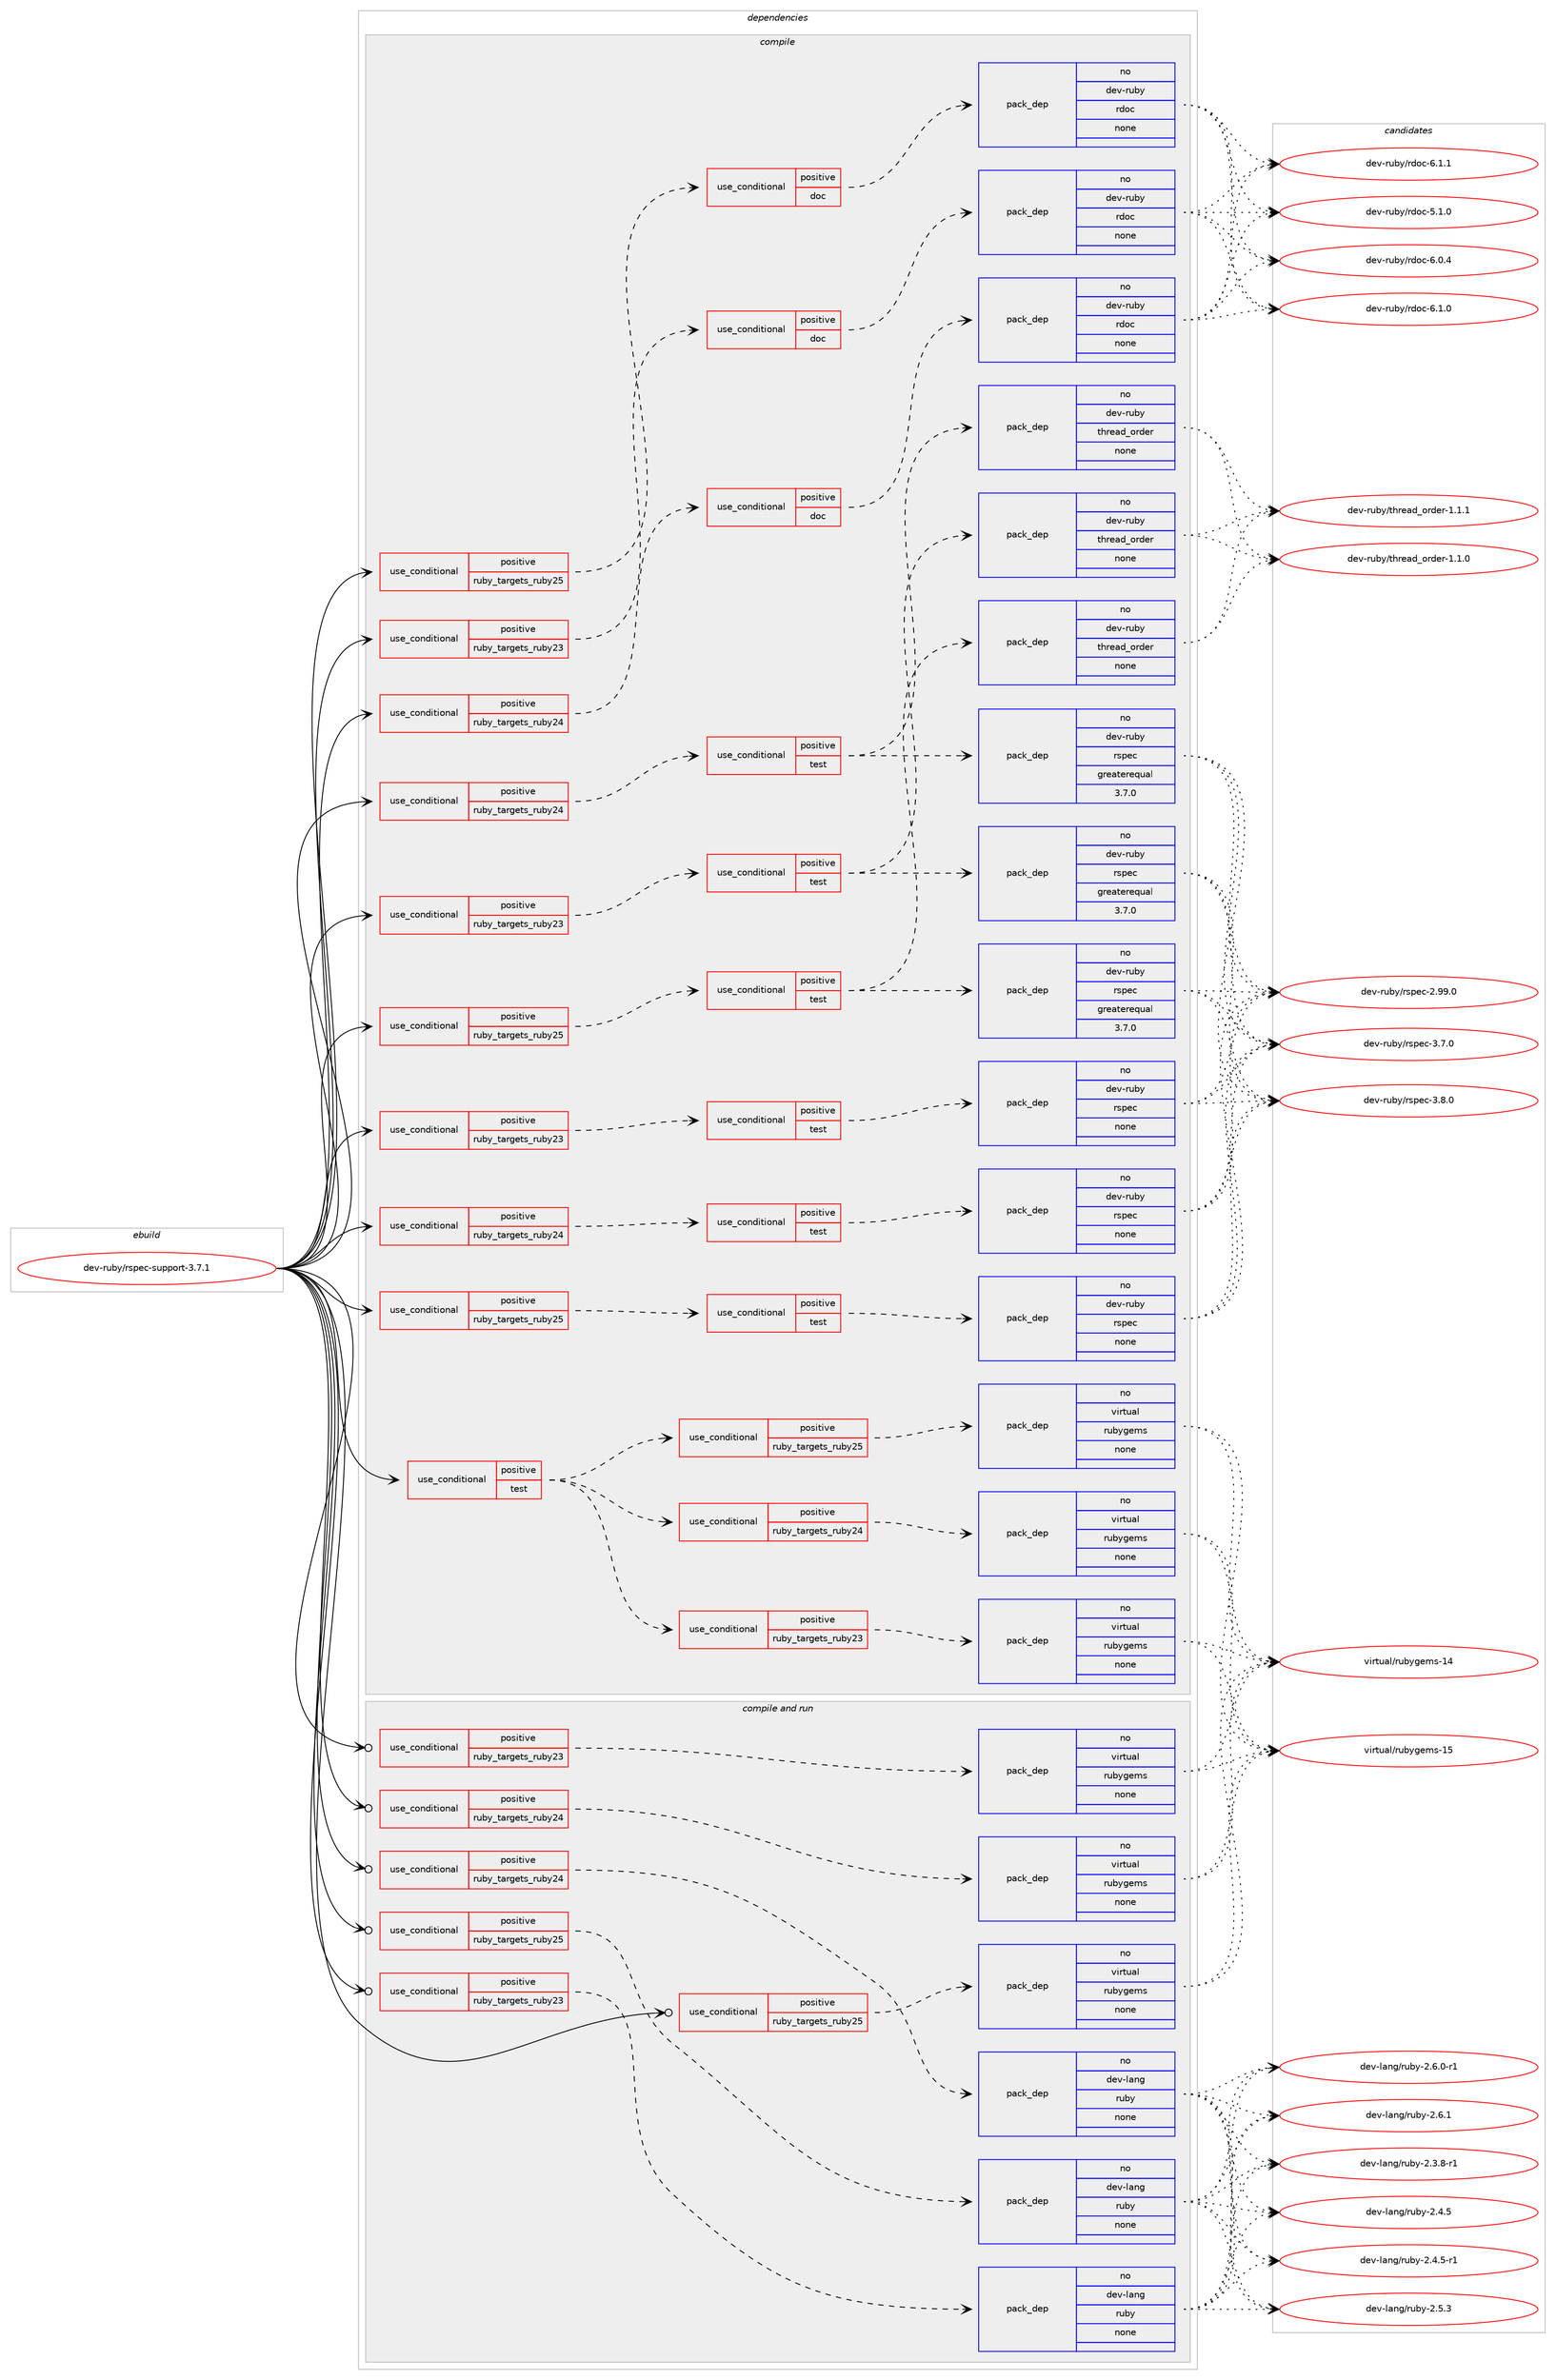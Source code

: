 digraph prolog {

# *************
# Graph options
# *************

newrank=true;
concentrate=true;
compound=true;
graph [rankdir=LR,fontname=Helvetica,fontsize=10,ranksep=1.5];#, ranksep=2.5, nodesep=0.2];
edge  [arrowhead=vee];
node  [fontname=Helvetica,fontsize=10];

# **********
# The ebuild
# **********

subgraph cluster_leftcol {
color=gray;
rank=same;
label=<<i>ebuild</i>>;
id [label="dev-ruby/rspec-support-3.7.1", color=red, width=4, href="../dev-ruby/rspec-support-3.7.1.svg"];
}

# ****************
# The dependencies
# ****************

subgraph cluster_midcol {
color=gray;
label=<<i>dependencies</i>>;
subgraph cluster_compile {
fillcolor="#eeeeee";
style=filled;
label=<<i>compile</i>>;
subgraph cond414529 {
dependency1521663 [label=<<TABLE BORDER="0" CELLBORDER="1" CELLSPACING="0" CELLPADDING="4"><TR><TD ROWSPAN="3" CELLPADDING="10">use_conditional</TD></TR><TR><TD>positive</TD></TR><TR><TD>ruby_targets_ruby23</TD></TR></TABLE>>, shape=none, color=red];
subgraph cond414530 {
dependency1521664 [label=<<TABLE BORDER="0" CELLBORDER="1" CELLSPACING="0" CELLPADDING="4"><TR><TD ROWSPAN="3" CELLPADDING="10">use_conditional</TD></TR><TR><TD>positive</TD></TR><TR><TD>doc</TD></TR></TABLE>>, shape=none, color=red];
subgraph pack1083628 {
dependency1521665 [label=<<TABLE BORDER="0" CELLBORDER="1" CELLSPACING="0" CELLPADDING="4" WIDTH="220"><TR><TD ROWSPAN="6" CELLPADDING="30">pack_dep</TD></TR><TR><TD WIDTH="110">no</TD></TR><TR><TD>dev-ruby</TD></TR><TR><TD>rdoc</TD></TR><TR><TD>none</TD></TR><TR><TD></TD></TR></TABLE>>, shape=none, color=blue];
}
dependency1521664:e -> dependency1521665:w [weight=20,style="dashed",arrowhead="vee"];
}
dependency1521663:e -> dependency1521664:w [weight=20,style="dashed",arrowhead="vee"];
}
id:e -> dependency1521663:w [weight=20,style="solid",arrowhead="vee"];
subgraph cond414531 {
dependency1521666 [label=<<TABLE BORDER="0" CELLBORDER="1" CELLSPACING="0" CELLPADDING="4"><TR><TD ROWSPAN="3" CELLPADDING="10">use_conditional</TD></TR><TR><TD>positive</TD></TR><TR><TD>ruby_targets_ruby23</TD></TR></TABLE>>, shape=none, color=red];
subgraph cond414532 {
dependency1521667 [label=<<TABLE BORDER="0" CELLBORDER="1" CELLSPACING="0" CELLPADDING="4"><TR><TD ROWSPAN="3" CELLPADDING="10">use_conditional</TD></TR><TR><TD>positive</TD></TR><TR><TD>test</TD></TR></TABLE>>, shape=none, color=red];
subgraph pack1083629 {
dependency1521668 [label=<<TABLE BORDER="0" CELLBORDER="1" CELLSPACING="0" CELLPADDING="4" WIDTH="220"><TR><TD ROWSPAN="6" CELLPADDING="30">pack_dep</TD></TR><TR><TD WIDTH="110">no</TD></TR><TR><TD>dev-ruby</TD></TR><TR><TD>rspec</TD></TR><TR><TD>greaterequal</TD></TR><TR><TD>3.7.0</TD></TR></TABLE>>, shape=none, color=blue];
}
dependency1521667:e -> dependency1521668:w [weight=20,style="dashed",arrowhead="vee"];
subgraph pack1083630 {
dependency1521669 [label=<<TABLE BORDER="0" CELLBORDER="1" CELLSPACING="0" CELLPADDING="4" WIDTH="220"><TR><TD ROWSPAN="6" CELLPADDING="30">pack_dep</TD></TR><TR><TD WIDTH="110">no</TD></TR><TR><TD>dev-ruby</TD></TR><TR><TD>thread_order</TD></TR><TR><TD>none</TD></TR><TR><TD></TD></TR></TABLE>>, shape=none, color=blue];
}
dependency1521667:e -> dependency1521669:w [weight=20,style="dashed",arrowhead="vee"];
}
dependency1521666:e -> dependency1521667:w [weight=20,style="dashed",arrowhead="vee"];
}
id:e -> dependency1521666:w [weight=20,style="solid",arrowhead="vee"];
subgraph cond414533 {
dependency1521670 [label=<<TABLE BORDER="0" CELLBORDER="1" CELLSPACING="0" CELLPADDING="4"><TR><TD ROWSPAN="3" CELLPADDING="10">use_conditional</TD></TR><TR><TD>positive</TD></TR><TR><TD>ruby_targets_ruby23</TD></TR></TABLE>>, shape=none, color=red];
subgraph cond414534 {
dependency1521671 [label=<<TABLE BORDER="0" CELLBORDER="1" CELLSPACING="0" CELLPADDING="4"><TR><TD ROWSPAN="3" CELLPADDING="10">use_conditional</TD></TR><TR><TD>positive</TD></TR><TR><TD>test</TD></TR></TABLE>>, shape=none, color=red];
subgraph pack1083631 {
dependency1521672 [label=<<TABLE BORDER="0" CELLBORDER="1" CELLSPACING="0" CELLPADDING="4" WIDTH="220"><TR><TD ROWSPAN="6" CELLPADDING="30">pack_dep</TD></TR><TR><TD WIDTH="110">no</TD></TR><TR><TD>dev-ruby</TD></TR><TR><TD>rspec</TD></TR><TR><TD>none</TD></TR><TR><TD></TD></TR></TABLE>>, shape=none, color=blue];
}
dependency1521671:e -> dependency1521672:w [weight=20,style="dashed",arrowhead="vee"];
}
dependency1521670:e -> dependency1521671:w [weight=20,style="dashed",arrowhead="vee"];
}
id:e -> dependency1521670:w [weight=20,style="solid",arrowhead="vee"];
subgraph cond414535 {
dependency1521673 [label=<<TABLE BORDER="0" CELLBORDER="1" CELLSPACING="0" CELLPADDING="4"><TR><TD ROWSPAN="3" CELLPADDING="10">use_conditional</TD></TR><TR><TD>positive</TD></TR><TR><TD>ruby_targets_ruby24</TD></TR></TABLE>>, shape=none, color=red];
subgraph cond414536 {
dependency1521674 [label=<<TABLE BORDER="0" CELLBORDER="1" CELLSPACING="0" CELLPADDING="4"><TR><TD ROWSPAN="3" CELLPADDING="10">use_conditional</TD></TR><TR><TD>positive</TD></TR><TR><TD>doc</TD></TR></TABLE>>, shape=none, color=red];
subgraph pack1083632 {
dependency1521675 [label=<<TABLE BORDER="0" CELLBORDER="1" CELLSPACING="0" CELLPADDING="4" WIDTH="220"><TR><TD ROWSPAN="6" CELLPADDING="30">pack_dep</TD></TR><TR><TD WIDTH="110">no</TD></TR><TR><TD>dev-ruby</TD></TR><TR><TD>rdoc</TD></TR><TR><TD>none</TD></TR><TR><TD></TD></TR></TABLE>>, shape=none, color=blue];
}
dependency1521674:e -> dependency1521675:w [weight=20,style="dashed",arrowhead="vee"];
}
dependency1521673:e -> dependency1521674:w [weight=20,style="dashed",arrowhead="vee"];
}
id:e -> dependency1521673:w [weight=20,style="solid",arrowhead="vee"];
subgraph cond414537 {
dependency1521676 [label=<<TABLE BORDER="0" CELLBORDER="1" CELLSPACING="0" CELLPADDING="4"><TR><TD ROWSPAN="3" CELLPADDING="10">use_conditional</TD></TR><TR><TD>positive</TD></TR><TR><TD>ruby_targets_ruby24</TD></TR></TABLE>>, shape=none, color=red];
subgraph cond414538 {
dependency1521677 [label=<<TABLE BORDER="0" CELLBORDER="1" CELLSPACING="0" CELLPADDING="4"><TR><TD ROWSPAN="3" CELLPADDING="10">use_conditional</TD></TR><TR><TD>positive</TD></TR><TR><TD>test</TD></TR></TABLE>>, shape=none, color=red];
subgraph pack1083633 {
dependency1521678 [label=<<TABLE BORDER="0" CELLBORDER="1" CELLSPACING="0" CELLPADDING="4" WIDTH="220"><TR><TD ROWSPAN="6" CELLPADDING="30">pack_dep</TD></TR><TR><TD WIDTH="110">no</TD></TR><TR><TD>dev-ruby</TD></TR><TR><TD>rspec</TD></TR><TR><TD>greaterequal</TD></TR><TR><TD>3.7.0</TD></TR></TABLE>>, shape=none, color=blue];
}
dependency1521677:e -> dependency1521678:w [weight=20,style="dashed",arrowhead="vee"];
subgraph pack1083634 {
dependency1521679 [label=<<TABLE BORDER="0" CELLBORDER="1" CELLSPACING="0" CELLPADDING="4" WIDTH="220"><TR><TD ROWSPAN="6" CELLPADDING="30">pack_dep</TD></TR><TR><TD WIDTH="110">no</TD></TR><TR><TD>dev-ruby</TD></TR><TR><TD>thread_order</TD></TR><TR><TD>none</TD></TR><TR><TD></TD></TR></TABLE>>, shape=none, color=blue];
}
dependency1521677:e -> dependency1521679:w [weight=20,style="dashed",arrowhead="vee"];
}
dependency1521676:e -> dependency1521677:w [weight=20,style="dashed",arrowhead="vee"];
}
id:e -> dependency1521676:w [weight=20,style="solid",arrowhead="vee"];
subgraph cond414539 {
dependency1521680 [label=<<TABLE BORDER="0" CELLBORDER="1" CELLSPACING="0" CELLPADDING="4"><TR><TD ROWSPAN="3" CELLPADDING="10">use_conditional</TD></TR><TR><TD>positive</TD></TR><TR><TD>ruby_targets_ruby24</TD></TR></TABLE>>, shape=none, color=red];
subgraph cond414540 {
dependency1521681 [label=<<TABLE BORDER="0" CELLBORDER="1" CELLSPACING="0" CELLPADDING="4"><TR><TD ROWSPAN="3" CELLPADDING="10">use_conditional</TD></TR><TR><TD>positive</TD></TR><TR><TD>test</TD></TR></TABLE>>, shape=none, color=red];
subgraph pack1083635 {
dependency1521682 [label=<<TABLE BORDER="0" CELLBORDER="1" CELLSPACING="0" CELLPADDING="4" WIDTH="220"><TR><TD ROWSPAN="6" CELLPADDING="30">pack_dep</TD></TR><TR><TD WIDTH="110">no</TD></TR><TR><TD>dev-ruby</TD></TR><TR><TD>rspec</TD></TR><TR><TD>none</TD></TR><TR><TD></TD></TR></TABLE>>, shape=none, color=blue];
}
dependency1521681:e -> dependency1521682:w [weight=20,style="dashed",arrowhead="vee"];
}
dependency1521680:e -> dependency1521681:w [weight=20,style="dashed",arrowhead="vee"];
}
id:e -> dependency1521680:w [weight=20,style="solid",arrowhead="vee"];
subgraph cond414541 {
dependency1521683 [label=<<TABLE BORDER="0" CELLBORDER="1" CELLSPACING="0" CELLPADDING="4"><TR><TD ROWSPAN="3" CELLPADDING="10">use_conditional</TD></TR><TR><TD>positive</TD></TR><TR><TD>ruby_targets_ruby25</TD></TR></TABLE>>, shape=none, color=red];
subgraph cond414542 {
dependency1521684 [label=<<TABLE BORDER="0" CELLBORDER="1" CELLSPACING="0" CELLPADDING="4"><TR><TD ROWSPAN="3" CELLPADDING="10">use_conditional</TD></TR><TR><TD>positive</TD></TR><TR><TD>doc</TD></TR></TABLE>>, shape=none, color=red];
subgraph pack1083636 {
dependency1521685 [label=<<TABLE BORDER="0" CELLBORDER="1" CELLSPACING="0" CELLPADDING="4" WIDTH="220"><TR><TD ROWSPAN="6" CELLPADDING="30">pack_dep</TD></TR><TR><TD WIDTH="110">no</TD></TR><TR><TD>dev-ruby</TD></TR><TR><TD>rdoc</TD></TR><TR><TD>none</TD></TR><TR><TD></TD></TR></TABLE>>, shape=none, color=blue];
}
dependency1521684:e -> dependency1521685:w [weight=20,style="dashed",arrowhead="vee"];
}
dependency1521683:e -> dependency1521684:w [weight=20,style="dashed",arrowhead="vee"];
}
id:e -> dependency1521683:w [weight=20,style="solid",arrowhead="vee"];
subgraph cond414543 {
dependency1521686 [label=<<TABLE BORDER="0" CELLBORDER="1" CELLSPACING="0" CELLPADDING="4"><TR><TD ROWSPAN="3" CELLPADDING="10">use_conditional</TD></TR><TR><TD>positive</TD></TR><TR><TD>ruby_targets_ruby25</TD></TR></TABLE>>, shape=none, color=red];
subgraph cond414544 {
dependency1521687 [label=<<TABLE BORDER="0" CELLBORDER="1" CELLSPACING="0" CELLPADDING="4"><TR><TD ROWSPAN="3" CELLPADDING="10">use_conditional</TD></TR><TR><TD>positive</TD></TR><TR><TD>test</TD></TR></TABLE>>, shape=none, color=red];
subgraph pack1083637 {
dependency1521688 [label=<<TABLE BORDER="0" CELLBORDER="1" CELLSPACING="0" CELLPADDING="4" WIDTH="220"><TR><TD ROWSPAN="6" CELLPADDING="30">pack_dep</TD></TR><TR><TD WIDTH="110">no</TD></TR><TR><TD>dev-ruby</TD></TR><TR><TD>rspec</TD></TR><TR><TD>greaterequal</TD></TR><TR><TD>3.7.0</TD></TR></TABLE>>, shape=none, color=blue];
}
dependency1521687:e -> dependency1521688:w [weight=20,style="dashed",arrowhead="vee"];
subgraph pack1083638 {
dependency1521689 [label=<<TABLE BORDER="0" CELLBORDER="1" CELLSPACING="0" CELLPADDING="4" WIDTH="220"><TR><TD ROWSPAN="6" CELLPADDING="30">pack_dep</TD></TR><TR><TD WIDTH="110">no</TD></TR><TR><TD>dev-ruby</TD></TR><TR><TD>thread_order</TD></TR><TR><TD>none</TD></TR><TR><TD></TD></TR></TABLE>>, shape=none, color=blue];
}
dependency1521687:e -> dependency1521689:w [weight=20,style="dashed",arrowhead="vee"];
}
dependency1521686:e -> dependency1521687:w [weight=20,style="dashed",arrowhead="vee"];
}
id:e -> dependency1521686:w [weight=20,style="solid",arrowhead="vee"];
subgraph cond414545 {
dependency1521690 [label=<<TABLE BORDER="0" CELLBORDER="1" CELLSPACING="0" CELLPADDING="4"><TR><TD ROWSPAN="3" CELLPADDING="10">use_conditional</TD></TR><TR><TD>positive</TD></TR><TR><TD>ruby_targets_ruby25</TD></TR></TABLE>>, shape=none, color=red];
subgraph cond414546 {
dependency1521691 [label=<<TABLE BORDER="0" CELLBORDER="1" CELLSPACING="0" CELLPADDING="4"><TR><TD ROWSPAN="3" CELLPADDING="10">use_conditional</TD></TR><TR><TD>positive</TD></TR><TR><TD>test</TD></TR></TABLE>>, shape=none, color=red];
subgraph pack1083639 {
dependency1521692 [label=<<TABLE BORDER="0" CELLBORDER="1" CELLSPACING="0" CELLPADDING="4" WIDTH="220"><TR><TD ROWSPAN="6" CELLPADDING="30">pack_dep</TD></TR><TR><TD WIDTH="110">no</TD></TR><TR><TD>dev-ruby</TD></TR><TR><TD>rspec</TD></TR><TR><TD>none</TD></TR><TR><TD></TD></TR></TABLE>>, shape=none, color=blue];
}
dependency1521691:e -> dependency1521692:w [weight=20,style="dashed",arrowhead="vee"];
}
dependency1521690:e -> dependency1521691:w [weight=20,style="dashed",arrowhead="vee"];
}
id:e -> dependency1521690:w [weight=20,style="solid",arrowhead="vee"];
subgraph cond414547 {
dependency1521693 [label=<<TABLE BORDER="0" CELLBORDER="1" CELLSPACING="0" CELLPADDING="4"><TR><TD ROWSPAN="3" CELLPADDING="10">use_conditional</TD></TR><TR><TD>positive</TD></TR><TR><TD>test</TD></TR></TABLE>>, shape=none, color=red];
subgraph cond414548 {
dependency1521694 [label=<<TABLE BORDER="0" CELLBORDER="1" CELLSPACING="0" CELLPADDING="4"><TR><TD ROWSPAN="3" CELLPADDING="10">use_conditional</TD></TR><TR><TD>positive</TD></TR><TR><TD>ruby_targets_ruby23</TD></TR></TABLE>>, shape=none, color=red];
subgraph pack1083640 {
dependency1521695 [label=<<TABLE BORDER="0" CELLBORDER="1" CELLSPACING="0" CELLPADDING="4" WIDTH="220"><TR><TD ROWSPAN="6" CELLPADDING="30">pack_dep</TD></TR><TR><TD WIDTH="110">no</TD></TR><TR><TD>virtual</TD></TR><TR><TD>rubygems</TD></TR><TR><TD>none</TD></TR><TR><TD></TD></TR></TABLE>>, shape=none, color=blue];
}
dependency1521694:e -> dependency1521695:w [weight=20,style="dashed",arrowhead="vee"];
}
dependency1521693:e -> dependency1521694:w [weight=20,style="dashed",arrowhead="vee"];
subgraph cond414549 {
dependency1521696 [label=<<TABLE BORDER="0" CELLBORDER="1" CELLSPACING="0" CELLPADDING="4"><TR><TD ROWSPAN="3" CELLPADDING="10">use_conditional</TD></TR><TR><TD>positive</TD></TR><TR><TD>ruby_targets_ruby24</TD></TR></TABLE>>, shape=none, color=red];
subgraph pack1083641 {
dependency1521697 [label=<<TABLE BORDER="0" CELLBORDER="1" CELLSPACING="0" CELLPADDING="4" WIDTH="220"><TR><TD ROWSPAN="6" CELLPADDING="30">pack_dep</TD></TR><TR><TD WIDTH="110">no</TD></TR><TR><TD>virtual</TD></TR><TR><TD>rubygems</TD></TR><TR><TD>none</TD></TR><TR><TD></TD></TR></TABLE>>, shape=none, color=blue];
}
dependency1521696:e -> dependency1521697:w [weight=20,style="dashed",arrowhead="vee"];
}
dependency1521693:e -> dependency1521696:w [weight=20,style="dashed",arrowhead="vee"];
subgraph cond414550 {
dependency1521698 [label=<<TABLE BORDER="0" CELLBORDER="1" CELLSPACING="0" CELLPADDING="4"><TR><TD ROWSPAN="3" CELLPADDING="10">use_conditional</TD></TR><TR><TD>positive</TD></TR><TR><TD>ruby_targets_ruby25</TD></TR></TABLE>>, shape=none, color=red];
subgraph pack1083642 {
dependency1521699 [label=<<TABLE BORDER="0" CELLBORDER="1" CELLSPACING="0" CELLPADDING="4" WIDTH="220"><TR><TD ROWSPAN="6" CELLPADDING="30">pack_dep</TD></TR><TR><TD WIDTH="110">no</TD></TR><TR><TD>virtual</TD></TR><TR><TD>rubygems</TD></TR><TR><TD>none</TD></TR><TR><TD></TD></TR></TABLE>>, shape=none, color=blue];
}
dependency1521698:e -> dependency1521699:w [weight=20,style="dashed",arrowhead="vee"];
}
dependency1521693:e -> dependency1521698:w [weight=20,style="dashed",arrowhead="vee"];
}
id:e -> dependency1521693:w [weight=20,style="solid",arrowhead="vee"];
}
subgraph cluster_compileandrun {
fillcolor="#eeeeee";
style=filled;
label=<<i>compile and run</i>>;
subgraph cond414551 {
dependency1521700 [label=<<TABLE BORDER="0" CELLBORDER="1" CELLSPACING="0" CELLPADDING="4"><TR><TD ROWSPAN="3" CELLPADDING="10">use_conditional</TD></TR><TR><TD>positive</TD></TR><TR><TD>ruby_targets_ruby23</TD></TR></TABLE>>, shape=none, color=red];
subgraph pack1083643 {
dependency1521701 [label=<<TABLE BORDER="0" CELLBORDER="1" CELLSPACING="0" CELLPADDING="4" WIDTH="220"><TR><TD ROWSPAN="6" CELLPADDING="30">pack_dep</TD></TR><TR><TD WIDTH="110">no</TD></TR><TR><TD>dev-lang</TD></TR><TR><TD>ruby</TD></TR><TR><TD>none</TD></TR><TR><TD></TD></TR></TABLE>>, shape=none, color=blue];
}
dependency1521700:e -> dependency1521701:w [weight=20,style="dashed",arrowhead="vee"];
}
id:e -> dependency1521700:w [weight=20,style="solid",arrowhead="odotvee"];
subgraph cond414552 {
dependency1521702 [label=<<TABLE BORDER="0" CELLBORDER="1" CELLSPACING="0" CELLPADDING="4"><TR><TD ROWSPAN="3" CELLPADDING="10">use_conditional</TD></TR><TR><TD>positive</TD></TR><TR><TD>ruby_targets_ruby23</TD></TR></TABLE>>, shape=none, color=red];
subgraph pack1083644 {
dependency1521703 [label=<<TABLE BORDER="0" CELLBORDER="1" CELLSPACING="0" CELLPADDING="4" WIDTH="220"><TR><TD ROWSPAN="6" CELLPADDING="30">pack_dep</TD></TR><TR><TD WIDTH="110">no</TD></TR><TR><TD>virtual</TD></TR><TR><TD>rubygems</TD></TR><TR><TD>none</TD></TR><TR><TD></TD></TR></TABLE>>, shape=none, color=blue];
}
dependency1521702:e -> dependency1521703:w [weight=20,style="dashed",arrowhead="vee"];
}
id:e -> dependency1521702:w [weight=20,style="solid",arrowhead="odotvee"];
subgraph cond414553 {
dependency1521704 [label=<<TABLE BORDER="0" CELLBORDER="1" CELLSPACING="0" CELLPADDING="4"><TR><TD ROWSPAN="3" CELLPADDING="10">use_conditional</TD></TR><TR><TD>positive</TD></TR><TR><TD>ruby_targets_ruby24</TD></TR></TABLE>>, shape=none, color=red];
subgraph pack1083645 {
dependency1521705 [label=<<TABLE BORDER="0" CELLBORDER="1" CELLSPACING="0" CELLPADDING="4" WIDTH="220"><TR><TD ROWSPAN="6" CELLPADDING="30">pack_dep</TD></TR><TR><TD WIDTH="110">no</TD></TR><TR><TD>dev-lang</TD></TR><TR><TD>ruby</TD></TR><TR><TD>none</TD></TR><TR><TD></TD></TR></TABLE>>, shape=none, color=blue];
}
dependency1521704:e -> dependency1521705:w [weight=20,style="dashed",arrowhead="vee"];
}
id:e -> dependency1521704:w [weight=20,style="solid",arrowhead="odotvee"];
subgraph cond414554 {
dependency1521706 [label=<<TABLE BORDER="0" CELLBORDER="1" CELLSPACING="0" CELLPADDING="4"><TR><TD ROWSPAN="3" CELLPADDING="10">use_conditional</TD></TR><TR><TD>positive</TD></TR><TR><TD>ruby_targets_ruby24</TD></TR></TABLE>>, shape=none, color=red];
subgraph pack1083646 {
dependency1521707 [label=<<TABLE BORDER="0" CELLBORDER="1" CELLSPACING="0" CELLPADDING="4" WIDTH="220"><TR><TD ROWSPAN="6" CELLPADDING="30">pack_dep</TD></TR><TR><TD WIDTH="110">no</TD></TR><TR><TD>virtual</TD></TR><TR><TD>rubygems</TD></TR><TR><TD>none</TD></TR><TR><TD></TD></TR></TABLE>>, shape=none, color=blue];
}
dependency1521706:e -> dependency1521707:w [weight=20,style="dashed",arrowhead="vee"];
}
id:e -> dependency1521706:w [weight=20,style="solid",arrowhead="odotvee"];
subgraph cond414555 {
dependency1521708 [label=<<TABLE BORDER="0" CELLBORDER="1" CELLSPACING="0" CELLPADDING="4"><TR><TD ROWSPAN="3" CELLPADDING="10">use_conditional</TD></TR><TR><TD>positive</TD></TR><TR><TD>ruby_targets_ruby25</TD></TR></TABLE>>, shape=none, color=red];
subgraph pack1083647 {
dependency1521709 [label=<<TABLE BORDER="0" CELLBORDER="1" CELLSPACING="0" CELLPADDING="4" WIDTH="220"><TR><TD ROWSPAN="6" CELLPADDING="30">pack_dep</TD></TR><TR><TD WIDTH="110">no</TD></TR><TR><TD>dev-lang</TD></TR><TR><TD>ruby</TD></TR><TR><TD>none</TD></TR><TR><TD></TD></TR></TABLE>>, shape=none, color=blue];
}
dependency1521708:e -> dependency1521709:w [weight=20,style="dashed",arrowhead="vee"];
}
id:e -> dependency1521708:w [weight=20,style="solid",arrowhead="odotvee"];
subgraph cond414556 {
dependency1521710 [label=<<TABLE BORDER="0" CELLBORDER="1" CELLSPACING="0" CELLPADDING="4"><TR><TD ROWSPAN="3" CELLPADDING="10">use_conditional</TD></TR><TR><TD>positive</TD></TR><TR><TD>ruby_targets_ruby25</TD></TR></TABLE>>, shape=none, color=red];
subgraph pack1083648 {
dependency1521711 [label=<<TABLE BORDER="0" CELLBORDER="1" CELLSPACING="0" CELLPADDING="4" WIDTH="220"><TR><TD ROWSPAN="6" CELLPADDING="30">pack_dep</TD></TR><TR><TD WIDTH="110">no</TD></TR><TR><TD>virtual</TD></TR><TR><TD>rubygems</TD></TR><TR><TD>none</TD></TR><TR><TD></TD></TR></TABLE>>, shape=none, color=blue];
}
dependency1521710:e -> dependency1521711:w [weight=20,style="dashed",arrowhead="vee"];
}
id:e -> dependency1521710:w [weight=20,style="solid",arrowhead="odotvee"];
}
subgraph cluster_run {
fillcolor="#eeeeee";
style=filled;
label=<<i>run</i>>;
}
}

# **************
# The candidates
# **************

subgraph cluster_choices {
rank=same;
color=gray;
label=<<i>candidates</i>>;

subgraph choice1083628 {
color=black;
nodesep=1;
choice10010111845114117981214711410011199455346494648 [label="dev-ruby/rdoc-5.1.0", color=red, width=4,href="../dev-ruby/rdoc-5.1.0.svg"];
choice10010111845114117981214711410011199455446484652 [label="dev-ruby/rdoc-6.0.4", color=red, width=4,href="../dev-ruby/rdoc-6.0.4.svg"];
choice10010111845114117981214711410011199455446494648 [label="dev-ruby/rdoc-6.1.0", color=red, width=4,href="../dev-ruby/rdoc-6.1.0.svg"];
choice10010111845114117981214711410011199455446494649 [label="dev-ruby/rdoc-6.1.1", color=red, width=4,href="../dev-ruby/rdoc-6.1.1.svg"];
dependency1521665:e -> choice10010111845114117981214711410011199455346494648:w [style=dotted,weight="100"];
dependency1521665:e -> choice10010111845114117981214711410011199455446484652:w [style=dotted,weight="100"];
dependency1521665:e -> choice10010111845114117981214711410011199455446494648:w [style=dotted,weight="100"];
dependency1521665:e -> choice10010111845114117981214711410011199455446494649:w [style=dotted,weight="100"];
}
subgraph choice1083629 {
color=black;
nodesep=1;
choice1001011184511411798121471141151121019945504657574648 [label="dev-ruby/rspec-2.99.0", color=red, width=4,href="../dev-ruby/rspec-2.99.0.svg"];
choice10010111845114117981214711411511210199455146554648 [label="dev-ruby/rspec-3.7.0", color=red, width=4,href="../dev-ruby/rspec-3.7.0.svg"];
choice10010111845114117981214711411511210199455146564648 [label="dev-ruby/rspec-3.8.0", color=red, width=4,href="../dev-ruby/rspec-3.8.0.svg"];
dependency1521668:e -> choice1001011184511411798121471141151121019945504657574648:w [style=dotted,weight="100"];
dependency1521668:e -> choice10010111845114117981214711411511210199455146554648:w [style=dotted,weight="100"];
dependency1521668:e -> choice10010111845114117981214711411511210199455146564648:w [style=dotted,weight="100"];
}
subgraph choice1083630 {
color=black;
nodesep=1;
choice1001011184511411798121471161041141019710095111114100101114454946494648 [label="dev-ruby/thread_order-1.1.0", color=red, width=4,href="../dev-ruby/thread_order-1.1.0.svg"];
choice1001011184511411798121471161041141019710095111114100101114454946494649 [label="dev-ruby/thread_order-1.1.1", color=red, width=4,href="../dev-ruby/thread_order-1.1.1.svg"];
dependency1521669:e -> choice1001011184511411798121471161041141019710095111114100101114454946494648:w [style=dotted,weight="100"];
dependency1521669:e -> choice1001011184511411798121471161041141019710095111114100101114454946494649:w [style=dotted,weight="100"];
}
subgraph choice1083631 {
color=black;
nodesep=1;
choice1001011184511411798121471141151121019945504657574648 [label="dev-ruby/rspec-2.99.0", color=red, width=4,href="../dev-ruby/rspec-2.99.0.svg"];
choice10010111845114117981214711411511210199455146554648 [label="dev-ruby/rspec-3.7.0", color=red, width=4,href="../dev-ruby/rspec-3.7.0.svg"];
choice10010111845114117981214711411511210199455146564648 [label="dev-ruby/rspec-3.8.0", color=red, width=4,href="../dev-ruby/rspec-3.8.0.svg"];
dependency1521672:e -> choice1001011184511411798121471141151121019945504657574648:w [style=dotted,weight="100"];
dependency1521672:e -> choice10010111845114117981214711411511210199455146554648:w [style=dotted,weight="100"];
dependency1521672:e -> choice10010111845114117981214711411511210199455146564648:w [style=dotted,weight="100"];
}
subgraph choice1083632 {
color=black;
nodesep=1;
choice10010111845114117981214711410011199455346494648 [label="dev-ruby/rdoc-5.1.0", color=red, width=4,href="../dev-ruby/rdoc-5.1.0.svg"];
choice10010111845114117981214711410011199455446484652 [label="dev-ruby/rdoc-6.0.4", color=red, width=4,href="../dev-ruby/rdoc-6.0.4.svg"];
choice10010111845114117981214711410011199455446494648 [label="dev-ruby/rdoc-6.1.0", color=red, width=4,href="../dev-ruby/rdoc-6.1.0.svg"];
choice10010111845114117981214711410011199455446494649 [label="dev-ruby/rdoc-6.1.1", color=red, width=4,href="../dev-ruby/rdoc-6.1.1.svg"];
dependency1521675:e -> choice10010111845114117981214711410011199455346494648:w [style=dotted,weight="100"];
dependency1521675:e -> choice10010111845114117981214711410011199455446484652:w [style=dotted,weight="100"];
dependency1521675:e -> choice10010111845114117981214711410011199455446494648:w [style=dotted,weight="100"];
dependency1521675:e -> choice10010111845114117981214711410011199455446494649:w [style=dotted,weight="100"];
}
subgraph choice1083633 {
color=black;
nodesep=1;
choice1001011184511411798121471141151121019945504657574648 [label="dev-ruby/rspec-2.99.0", color=red, width=4,href="../dev-ruby/rspec-2.99.0.svg"];
choice10010111845114117981214711411511210199455146554648 [label="dev-ruby/rspec-3.7.0", color=red, width=4,href="../dev-ruby/rspec-3.7.0.svg"];
choice10010111845114117981214711411511210199455146564648 [label="dev-ruby/rspec-3.8.0", color=red, width=4,href="../dev-ruby/rspec-3.8.0.svg"];
dependency1521678:e -> choice1001011184511411798121471141151121019945504657574648:w [style=dotted,weight="100"];
dependency1521678:e -> choice10010111845114117981214711411511210199455146554648:w [style=dotted,weight="100"];
dependency1521678:e -> choice10010111845114117981214711411511210199455146564648:w [style=dotted,weight="100"];
}
subgraph choice1083634 {
color=black;
nodesep=1;
choice1001011184511411798121471161041141019710095111114100101114454946494648 [label="dev-ruby/thread_order-1.1.0", color=red, width=4,href="../dev-ruby/thread_order-1.1.0.svg"];
choice1001011184511411798121471161041141019710095111114100101114454946494649 [label="dev-ruby/thread_order-1.1.1", color=red, width=4,href="../dev-ruby/thread_order-1.1.1.svg"];
dependency1521679:e -> choice1001011184511411798121471161041141019710095111114100101114454946494648:w [style=dotted,weight="100"];
dependency1521679:e -> choice1001011184511411798121471161041141019710095111114100101114454946494649:w [style=dotted,weight="100"];
}
subgraph choice1083635 {
color=black;
nodesep=1;
choice1001011184511411798121471141151121019945504657574648 [label="dev-ruby/rspec-2.99.0", color=red, width=4,href="../dev-ruby/rspec-2.99.0.svg"];
choice10010111845114117981214711411511210199455146554648 [label="dev-ruby/rspec-3.7.0", color=red, width=4,href="../dev-ruby/rspec-3.7.0.svg"];
choice10010111845114117981214711411511210199455146564648 [label="dev-ruby/rspec-3.8.0", color=red, width=4,href="../dev-ruby/rspec-3.8.0.svg"];
dependency1521682:e -> choice1001011184511411798121471141151121019945504657574648:w [style=dotted,weight="100"];
dependency1521682:e -> choice10010111845114117981214711411511210199455146554648:w [style=dotted,weight="100"];
dependency1521682:e -> choice10010111845114117981214711411511210199455146564648:w [style=dotted,weight="100"];
}
subgraph choice1083636 {
color=black;
nodesep=1;
choice10010111845114117981214711410011199455346494648 [label="dev-ruby/rdoc-5.1.0", color=red, width=4,href="../dev-ruby/rdoc-5.1.0.svg"];
choice10010111845114117981214711410011199455446484652 [label="dev-ruby/rdoc-6.0.4", color=red, width=4,href="../dev-ruby/rdoc-6.0.4.svg"];
choice10010111845114117981214711410011199455446494648 [label="dev-ruby/rdoc-6.1.0", color=red, width=4,href="../dev-ruby/rdoc-6.1.0.svg"];
choice10010111845114117981214711410011199455446494649 [label="dev-ruby/rdoc-6.1.1", color=red, width=4,href="../dev-ruby/rdoc-6.1.1.svg"];
dependency1521685:e -> choice10010111845114117981214711410011199455346494648:w [style=dotted,weight="100"];
dependency1521685:e -> choice10010111845114117981214711410011199455446484652:w [style=dotted,weight="100"];
dependency1521685:e -> choice10010111845114117981214711410011199455446494648:w [style=dotted,weight="100"];
dependency1521685:e -> choice10010111845114117981214711410011199455446494649:w [style=dotted,weight="100"];
}
subgraph choice1083637 {
color=black;
nodesep=1;
choice1001011184511411798121471141151121019945504657574648 [label="dev-ruby/rspec-2.99.0", color=red, width=4,href="../dev-ruby/rspec-2.99.0.svg"];
choice10010111845114117981214711411511210199455146554648 [label="dev-ruby/rspec-3.7.0", color=red, width=4,href="../dev-ruby/rspec-3.7.0.svg"];
choice10010111845114117981214711411511210199455146564648 [label="dev-ruby/rspec-3.8.0", color=red, width=4,href="../dev-ruby/rspec-3.8.0.svg"];
dependency1521688:e -> choice1001011184511411798121471141151121019945504657574648:w [style=dotted,weight="100"];
dependency1521688:e -> choice10010111845114117981214711411511210199455146554648:w [style=dotted,weight="100"];
dependency1521688:e -> choice10010111845114117981214711411511210199455146564648:w [style=dotted,weight="100"];
}
subgraph choice1083638 {
color=black;
nodesep=1;
choice1001011184511411798121471161041141019710095111114100101114454946494648 [label="dev-ruby/thread_order-1.1.0", color=red, width=4,href="../dev-ruby/thread_order-1.1.0.svg"];
choice1001011184511411798121471161041141019710095111114100101114454946494649 [label="dev-ruby/thread_order-1.1.1", color=red, width=4,href="../dev-ruby/thread_order-1.1.1.svg"];
dependency1521689:e -> choice1001011184511411798121471161041141019710095111114100101114454946494648:w [style=dotted,weight="100"];
dependency1521689:e -> choice1001011184511411798121471161041141019710095111114100101114454946494649:w [style=dotted,weight="100"];
}
subgraph choice1083639 {
color=black;
nodesep=1;
choice1001011184511411798121471141151121019945504657574648 [label="dev-ruby/rspec-2.99.0", color=red, width=4,href="../dev-ruby/rspec-2.99.0.svg"];
choice10010111845114117981214711411511210199455146554648 [label="dev-ruby/rspec-3.7.0", color=red, width=4,href="../dev-ruby/rspec-3.7.0.svg"];
choice10010111845114117981214711411511210199455146564648 [label="dev-ruby/rspec-3.8.0", color=red, width=4,href="../dev-ruby/rspec-3.8.0.svg"];
dependency1521692:e -> choice1001011184511411798121471141151121019945504657574648:w [style=dotted,weight="100"];
dependency1521692:e -> choice10010111845114117981214711411511210199455146554648:w [style=dotted,weight="100"];
dependency1521692:e -> choice10010111845114117981214711411511210199455146564648:w [style=dotted,weight="100"];
}
subgraph choice1083640 {
color=black;
nodesep=1;
choice118105114116117971084711411798121103101109115454952 [label="virtual/rubygems-14", color=red, width=4,href="../virtual/rubygems-14.svg"];
choice118105114116117971084711411798121103101109115454953 [label="virtual/rubygems-15", color=red, width=4,href="../virtual/rubygems-15.svg"];
dependency1521695:e -> choice118105114116117971084711411798121103101109115454952:w [style=dotted,weight="100"];
dependency1521695:e -> choice118105114116117971084711411798121103101109115454953:w [style=dotted,weight="100"];
}
subgraph choice1083641 {
color=black;
nodesep=1;
choice118105114116117971084711411798121103101109115454952 [label="virtual/rubygems-14", color=red, width=4,href="../virtual/rubygems-14.svg"];
choice118105114116117971084711411798121103101109115454953 [label="virtual/rubygems-15", color=red, width=4,href="../virtual/rubygems-15.svg"];
dependency1521697:e -> choice118105114116117971084711411798121103101109115454952:w [style=dotted,weight="100"];
dependency1521697:e -> choice118105114116117971084711411798121103101109115454953:w [style=dotted,weight="100"];
}
subgraph choice1083642 {
color=black;
nodesep=1;
choice118105114116117971084711411798121103101109115454952 [label="virtual/rubygems-14", color=red, width=4,href="../virtual/rubygems-14.svg"];
choice118105114116117971084711411798121103101109115454953 [label="virtual/rubygems-15", color=red, width=4,href="../virtual/rubygems-15.svg"];
dependency1521699:e -> choice118105114116117971084711411798121103101109115454952:w [style=dotted,weight="100"];
dependency1521699:e -> choice118105114116117971084711411798121103101109115454953:w [style=dotted,weight="100"];
}
subgraph choice1083643 {
color=black;
nodesep=1;
choice100101118451089711010347114117981214550465146564511449 [label="dev-lang/ruby-2.3.8-r1", color=red, width=4,href="../dev-lang/ruby-2.3.8-r1.svg"];
choice10010111845108971101034711411798121455046524653 [label="dev-lang/ruby-2.4.5", color=red, width=4,href="../dev-lang/ruby-2.4.5.svg"];
choice100101118451089711010347114117981214550465246534511449 [label="dev-lang/ruby-2.4.5-r1", color=red, width=4,href="../dev-lang/ruby-2.4.5-r1.svg"];
choice10010111845108971101034711411798121455046534651 [label="dev-lang/ruby-2.5.3", color=red, width=4,href="../dev-lang/ruby-2.5.3.svg"];
choice100101118451089711010347114117981214550465446484511449 [label="dev-lang/ruby-2.6.0-r1", color=red, width=4,href="../dev-lang/ruby-2.6.0-r1.svg"];
choice10010111845108971101034711411798121455046544649 [label="dev-lang/ruby-2.6.1", color=red, width=4,href="../dev-lang/ruby-2.6.1.svg"];
dependency1521701:e -> choice100101118451089711010347114117981214550465146564511449:w [style=dotted,weight="100"];
dependency1521701:e -> choice10010111845108971101034711411798121455046524653:w [style=dotted,weight="100"];
dependency1521701:e -> choice100101118451089711010347114117981214550465246534511449:w [style=dotted,weight="100"];
dependency1521701:e -> choice10010111845108971101034711411798121455046534651:w [style=dotted,weight="100"];
dependency1521701:e -> choice100101118451089711010347114117981214550465446484511449:w [style=dotted,weight="100"];
dependency1521701:e -> choice10010111845108971101034711411798121455046544649:w [style=dotted,weight="100"];
}
subgraph choice1083644 {
color=black;
nodesep=1;
choice118105114116117971084711411798121103101109115454952 [label="virtual/rubygems-14", color=red, width=4,href="../virtual/rubygems-14.svg"];
choice118105114116117971084711411798121103101109115454953 [label="virtual/rubygems-15", color=red, width=4,href="../virtual/rubygems-15.svg"];
dependency1521703:e -> choice118105114116117971084711411798121103101109115454952:w [style=dotted,weight="100"];
dependency1521703:e -> choice118105114116117971084711411798121103101109115454953:w [style=dotted,weight="100"];
}
subgraph choice1083645 {
color=black;
nodesep=1;
choice100101118451089711010347114117981214550465146564511449 [label="dev-lang/ruby-2.3.8-r1", color=red, width=4,href="../dev-lang/ruby-2.3.8-r1.svg"];
choice10010111845108971101034711411798121455046524653 [label="dev-lang/ruby-2.4.5", color=red, width=4,href="../dev-lang/ruby-2.4.5.svg"];
choice100101118451089711010347114117981214550465246534511449 [label="dev-lang/ruby-2.4.5-r1", color=red, width=4,href="../dev-lang/ruby-2.4.5-r1.svg"];
choice10010111845108971101034711411798121455046534651 [label="dev-lang/ruby-2.5.3", color=red, width=4,href="../dev-lang/ruby-2.5.3.svg"];
choice100101118451089711010347114117981214550465446484511449 [label="dev-lang/ruby-2.6.0-r1", color=red, width=4,href="../dev-lang/ruby-2.6.0-r1.svg"];
choice10010111845108971101034711411798121455046544649 [label="dev-lang/ruby-2.6.1", color=red, width=4,href="../dev-lang/ruby-2.6.1.svg"];
dependency1521705:e -> choice100101118451089711010347114117981214550465146564511449:w [style=dotted,weight="100"];
dependency1521705:e -> choice10010111845108971101034711411798121455046524653:w [style=dotted,weight="100"];
dependency1521705:e -> choice100101118451089711010347114117981214550465246534511449:w [style=dotted,weight="100"];
dependency1521705:e -> choice10010111845108971101034711411798121455046534651:w [style=dotted,weight="100"];
dependency1521705:e -> choice100101118451089711010347114117981214550465446484511449:w [style=dotted,weight="100"];
dependency1521705:e -> choice10010111845108971101034711411798121455046544649:w [style=dotted,weight="100"];
}
subgraph choice1083646 {
color=black;
nodesep=1;
choice118105114116117971084711411798121103101109115454952 [label="virtual/rubygems-14", color=red, width=4,href="../virtual/rubygems-14.svg"];
choice118105114116117971084711411798121103101109115454953 [label="virtual/rubygems-15", color=red, width=4,href="../virtual/rubygems-15.svg"];
dependency1521707:e -> choice118105114116117971084711411798121103101109115454952:w [style=dotted,weight="100"];
dependency1521707:e -> choice118105114116117971084711411798121103101109115454953:w [style=dotted,weight="100"];
}
subgraph choice1083647 {
color=black;
nodesep=1;
choice100101118451089711010347114117981214550465146564511449 [label="dev-lang/ruby-2.3.8-r1", color=red, width=4,href="../dev-lang/ruby-2.3.8-r1.svg"];
choice10010111845108971101034711411798121455046524653 [label="dev-lang/ruby-2.4.5", color=red, width=4,href="../dev-lang/ruby-2.4.5.svg"];
choice100101118451089711010347114117981214550465246534511449 [label="dev-lang/ruby-2.4.5-r1", color=red, width=4,href="../dev-lang/ruby-2.4.5-r1.svg"];
choice10010111845108971101034711411798121455046534651 [label="dev-lang/ruby-2.5.3", color=red, width=4,href="../dev-lang/ruby-2.5.3.svg"];
choice100101118451089711010347114117981214550465446484511449 [label="dev-lang/ruby-2.6.0-r1", color=red, width=4,href="../dev-lang/ruby-2.6.0-r1.svg"];
choice10010111845108971101034711411798121455046544649 [label="dev-lang/ruby-2.6.1", color=red, width=4,href="../dev-lang/ruby-2.6.1.svg"];
dependency1521709:e -> choice100101118451089711010347114117981214550465146564511449:w [style=dotted,weight="100"];
dependency1521709:e -> choice10010111845108971101034711411798121455046524653:w [style=dotted,weight="100"];
dependency1521709:e -> choice100101118451089711010347114117981214550465246534511449:w [style=dotted,weight="100"];
dependency1521709:e -> choice10010111845108971101034711411798121455046534651:w [style=dotted,weight="100"];
dependency1521709:e -> choice100101118451089711010347114117981214550465446484511449:w [style=dotted,weight="100"];
dependency1521709:e -> choice10010111845108971101034711411798121455046544649:w [style=dotted,weight="100"];
}
subgraph choice1083648 {
color=black;
nodesep=1;
choice118105114116117971084711411798121103101109115454952 [label="virtual/rubygems-14", color=red, width=4,href="../virtual/rubygems-14.svg"];
choice118105114116117971084711411798121103101109115454953 [label="virtual/rubygems-15", color=red, width=4,href="../virtual/rubygems-15.svg"];
dependency1521711:e -> choice118105114116117971084711411798121103101109115454952:w [style=dotted,weight="100"];
dependency1521711:e -> choice118105114116117971084711411798121103101109115454953:w [style=dotted,weight="100"];
}
}

}
